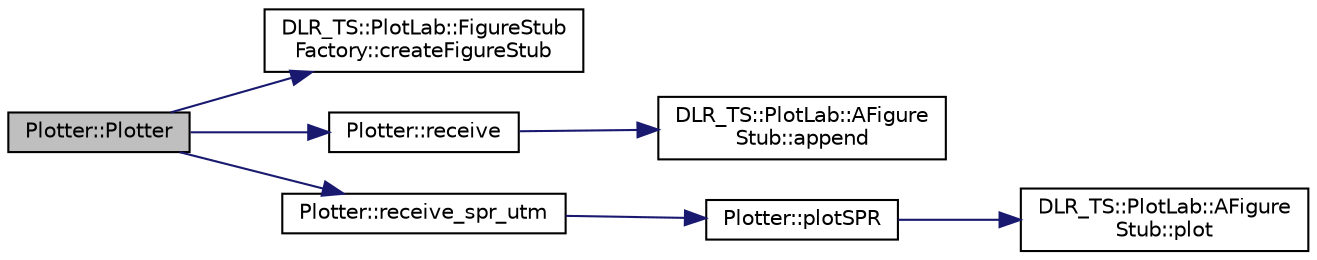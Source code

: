 digraph "Plotter::Plotter"
{
 // LATEX_PDF_SIZE
  edge [fontname="Helvetica",fontsize="10",labelfontname="Helvetica",labelfontsize="10"];
  node [fontname="Helvetica",fontsize="10",shape=record];
  rankdir="LR";
  Node1 [label="Plotter::Plotter",height=0.2,width=0.4,color="black", fillcolor="grey75", style="filled", fontcolor="black",tooltip=" "];
  Node1 -> Node2 [color="midnightblue",fontsize="10",style="solid",fontname="Helvetica"];
  Node2 [label="DLR_TS::PlotLab::FigureStub\lFactory::createFigureStub",height=0.2,width=0.4,color="black", fillcolor="white", style="filled",URL="$classDLR__TS_1_1PlotLab_1_1FigureStubFactory.html#a842dc9d218e8433f3443a08d47cfd6cc",tooltip=" "];
  Node1 -> Node3 [color="midnightblue",fontsize="10",style="solid",fontname="Helvetica"];
  Node3 [label="Plotter::receive",height=0.2,width=0.4,color="black", fillcolor="white", style="filled",URL="$classPlotter.html#a29e843739283ef7914b099f75e4edf90",tooltip=" "];
  Node3 -> Node4 [color="midnightblue",fontsize="10",style="solid",fontname="Helvetica"];
  Node4 [label="DLR_TS::PlotLab::AFigure\lStub::append",height=0.2,width=0.4,color="black", fillcolor="white", style="filled",URL="$classDLR__TS_1_1PlotLab_1_1AFigureStub.html#a4da398fda2c19ea3ca5b4b289d785942",tooltip=" "];
  Node1 -> Node5 [color="midnightblue",fontsize="10",style="solid",fontname="Helvetica"];
  Node5 [label="Plotter::receive_spr_utm",height=0.2,width=0.4,color="black", fillcolor="white", style="filled",URL="$classPlotter.html#afa70f8eec8993203db07c7140fe2379a",tooltip=" "];
  Node5 -> Node6 [color="midnightblue",fontsize="10",style="solid",fontname="Helvetica"];
  Node6 [label="Plotter::plotSPR",height=0.2,width=0.4,color="black", fillcolor="white", style="filled",URL="$classPlotter.html#ad410199b48fb1577f5e8169d53321534",tooltip=" "];
  Node6 -> Node7 [color="midnightblue",fontsize="10",style="solid",fontname="Helvetica"];
  Node7 [label="DLR_TS::PlotLab::AFigure\lStub::plot",height=0.2,width=0.4,color="black", fillcolor="white", style="filled",URL="$classDLR__TS_1_1PlotLab_1_1AFigureStub.html#accf20dccb771d2bad1fec053e187a327",tooltip=" "];
}
